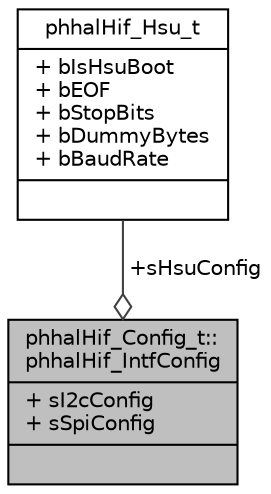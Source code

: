 digraph "phhalHif_Config_t::phhalHif_IntfConfig"
{
  edge [fontname="Helvetica",fontsize="10",labelfontname="Helvetica",labelfontsize="10"];
  node [fontname="Helvetica",fontsize="10",shape=record];
  Node0 [label="{phhalHif_Config_t::\lphhalHif_IntfConfig\n|+ sI2cConfig\l+ sSpiConfig\l|}",height=0.2,width=0.4,color="black", fillcolor="grey75", style="filled", fontcolor="black"];
  Node1 -> Node0 [color="grey25",fontsize="10",style="solid",label=" +sHsuConfig" ,arrowhead="odiamond",fontname="Helvetica"];
  Node1 [label="{phhalHif_Hsu_t\n|+ bIsHsuBoot\l+ bEOF\l+ bStopBits\l+ bDummyBytes\l+ bBaudRate\l|}",height=0.2,width=0.4,color="black", fillcolor="white", style="filled",URL="$d0/d92/structphhal_hif___hsu__t.html",tooltip="This structure gives the configuration parameters needed for HSU initialization. "];
}

